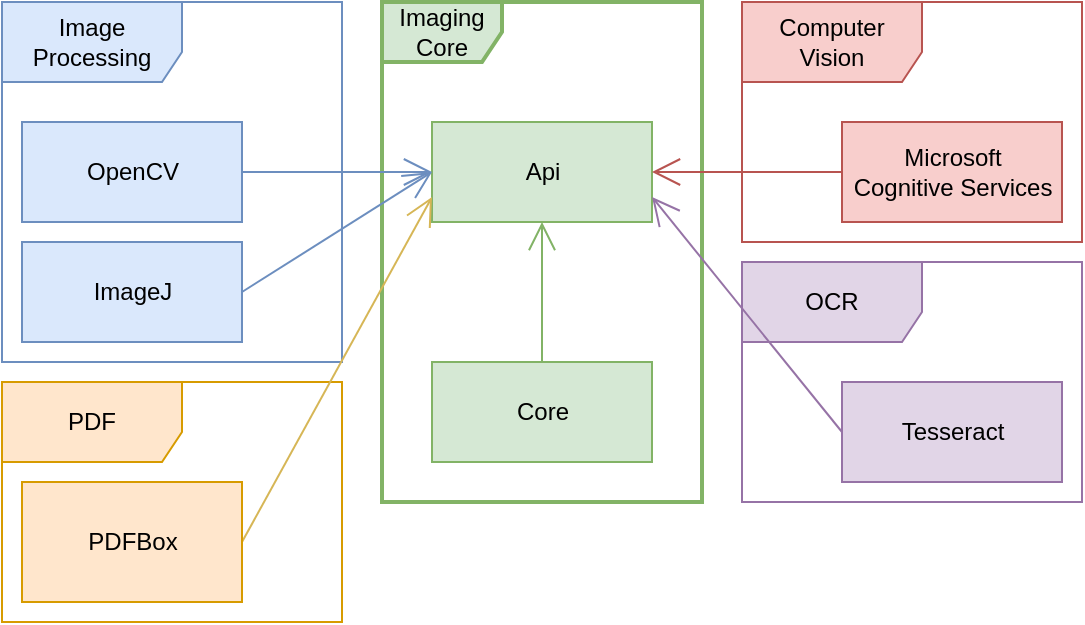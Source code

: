 <mxfile version="13.7.9" type="device"><diagram id="Ylxj_0b_zs24TeH4lLF7" name="Page-1"><mxGraphModel dx="813" dy="558" grid="1" gridSize="10" guides="1" tooltips="1" connect="1" arrows="1" fold="1" page="1" pageScale="1" pageWidth="700" pageHeight="450" math="0" shadow="0"><root><mxCell id="0"/><mxCell id="1" parent="0"/><mxCell id="QwiKFzZQ-d2ylJXLY9Yn-19" value="Computer Vision" style="shape=umlFrame;whiteSpace=wrap;html=1;width=90;height=40;fillColor=#f8cecc;strokeColor=#b85450;" parent="1" vertex="1"><mxGeometry x="470" y="20" width="170" height="120" as="geometry"/></mxCell><mxCell id="QwiKFzZQ-d2ylJXLY9Yn-18" value="Image Processing" style="shape=umlFrame;whiteSpace=wrap;html=1;width=90;height=40;fillColor=#dae8fc;strokeColor=#6c8ebf;" parent="1" vertex="1"><mxGeometry x="100" y="20" width="170" height="180" as="geometry"/></mxCell><mxCell id="QwiKFzZQ-d2ylJXLY9Yn-22" value="Imaging Core" style="shape=umlFrame;whiteSpace=wrap;html=1;strokeWidth=2;fillColor=#d5e8d4;strokeColor=#82b366;" parent="1" vertex="1"><mxGeometry x="290" y="20" width="160" height="250" as="geometry"/></mxCell><mxCell id="QwiKFzZQ-d2ylJXLY9Yn-21" value="PDF" style="shape=umlFrame;whiteSpace=wrap;html=1;width=90;height=40;fillColor=#ffe6cc;strokeColor=#d79b00;" parent="1" vertex="1"><mxGeometry x="100" y="210" width="170" height="120" as="geometry"/></mxCell><mxCell id="QwiKFzZQ-d2ylJXLY9Yn-20" value="OCR" style="shape=umlFrame;whiteSpace=wrap;html=1;width=90;height=40;fillColor=#e1d5e7;strokeColor=#9673a6;" parent="1" vertex="1"><mxGeometry x="470" y="150" width="170" height="120" as="geometry"/></mxCell><mxCell id="QwiKFzZQ-d2ylJXLY9Yn-1" value="Api" style="html=1;fillColor=#d5e8d4;strokeColor=#82b366;" parent="1" vertex="1"><mxGeometry x="315" y="80" width="110" height="50" as="geometry"/></mxCell><mxCell id="QwiKFzZQ-d2ylJXLY9Yn-2" value="Core" style="html=1;fillColor=#d5e8d4;strokeColor=#82b366;" parent="1" vertex="1"><mxGeometry x="315" y="200" width="110" height="50" as="geometry"/></mxCell><mxCell id="QwiKFzZQ-d2ylJXLY9Yn-4" value="OpenCV" style="html=1;fillColor=#dae8fc;strokeColor=#6c8ebf;" parent="1" vertex="1"><mxGeometry x="110" y="80" width="110" height="50" as="geometry"/></mxCell><mxCell id="lxouMCAXQMESCVHlXEmf-1" style="rounded=0;orthogonalLoop=1;jettySize=auto;html=1;exitX=1;exitY=0.5;exitDx=0;exitDy=0;entryX=0;entryY=0.75;entryDx=0;entryDy=0;fillColor=#fff2cc;strokeColor=#d6b656;endArrow=open;endFill=0;endSize=12;" parent="1" source="QwiKFzZQ-d2ylJXLY9Yn-8" target="QwiKFzZQ-d2ylJXLY9Yn-1" edge="1"><mxGeometry relative="1" as="geometry"/></mxCell><mxCell id="QwiKFzZQ-d2ylJXLY9Yn-8" value="PDFBox" style="html=1;fillColor=#ffe6cc;strokeColor=#d79b00;" parent="1" vertex="1"><mxGeometry x="110" y="260" width="110" height="60" as="geometry"/></mxCell><mxCell id="QwiKFzZQ-d2ylJXLY9Yn-9" value="Tesseract&lt;br&gt;" style="html=1;fillColor=#e1d5e7;strokeColor=#9673a6;" parent="1" vertex="1"><mxGeometry x="520" y="210" width="110" height="50" as="geometry"/></mxCell><mxCell id="QwiKFzZQ-d2ylJXLY9Yn-10" value="Microsoft&lt;br&gt;Cognitive Services&lt;br&gt;" style="html=1;fillColor=#f8cecc;strokeColor=#b85450;" parent="1" vertex="1"><mxGeometry x="520" y="80" width="110" height="50" as="geometry"/></mxCell><mxCell id="QwiKFzZQ-d2ylJXLY9Yn-11" value="" style="endArrow=open;endFill=1;endSize=12;html=1;fillColor=#d5e8d4;strokeColor=#82b366;" parent="1" source="QwiKFzZQ-d2ylJXLY9Yn-2" target="QwiKFzZQ-d2ylJXLY9Yn-1" edge="1"><mxGeometry width="160" relative="1" as="geometry"><mxPoint x="180" y="390" as="sourcePoint"/><mxPoint x="340" y="390" as="targetPoint"/></mxGeometry></mxCell><mxCell id="QwiKFzZQ-d2ylJXLY9Yn-14" value="" style="endArrow=open;endFill=1;endSize=12;html=1;fillColor=#dae8fc;strokeColor=#6c8ebf;entryX=0;entryY=0.5;entryDx=0;entryDy=0;" parent="1" source="QwiKFzZQ-d2ylJXLY9Yn-4" target="QwiKFzZQ-d2ylJXLY9Yn-1" edge="1"><mxGeometry width="160" relative="1" as="geometry"><mxPoint x="200" y="470" as="sourcePoint"/><mxPoint x="360" y="470" as="targetPoint"/></mxGeometry></mxCell><mxCell id="QwiKFzZQ-d2ylJXLY9Yn-16" value="" style="endArrow=open;endFill=1;endSize=12;html=1;fillColor=#e1d5e7;strokeColor=#9673a6;entryX=1;entryY=0.75;entryDx=0;entryDy=0;exitX=0;exitY=0.5;exitDx=0;exitDy=0;" parent="1" source="QwiKFzZQ-d2ylJXLY9Yn-9" target="QwiKFzZQ-d2ylJXLY9Yn-1" edge="1"><mxGeometry width="160" relative="1" as="geometry"><mxPoint x="180" y="480" as="sourcePoint"/><mxPoint x="340" y="480" as="targetPoint"/></mxGeometry></mxCell><mxCell id="QwiKFzZQ-d2ylJXLY9Yn-17" value="" style="endArrow=open;endFill=1;endSize=12;html=1;fillColor=#f8cecc;strokeColor=#b85450;entryX=1;entryY=0.5;entryDx=0;entryDy=0;" parent="1" source="QwiKFzZQ-d2ylJXLY9Yn-10" target="QwiKFzZQ-d2ylJXLY9Yn-1" edge="1"><mxGeometry width="160" relative="1" as="geometry"><mxPoint x="240" y="430" as="sourcePoint"/><mxPoint x="400" y="430" as="targetPoint"/></mxGeometry></mxCell><mxCell id="gZdt0Xd-WqWPw0UXdV1w-1" value="ImageJ" style="html=1;fillColor=#dae8fc;strokeColor=#6c8ebf;" vertex="1" parent="1"><mxGeometry x="110" y="140" width="110" height="50" as="geometry"/></mxCell><mxCell id="gZdt0Xd-WqWPw0UXdV1w-3" value="" style="endArrow=open;endFill=1;endSize=12;html=1;fillColor=#dae8fc;strokeColor=#6c8ebf;entryX=0;entryY=0.5;entryDx=0;entryDy=0;exitX=1;exitY=0.5;exitDx=0;exitDy=0;" edge="1" parent="1" source="gZdt0Xd-WqWPw0UXdV1w-1" target="QwiKFzZQ-d2ylJXLY9Yn-1"><mxGeometry width="160" relative="1" as="geometry"><mxPoint x="230" y="115" as="sourcePoint"/><mxPoint x="325" y="115" as="targetPoint"/></mxGeometry></mxCell></root></mxGraphModel></diagram></mxfile>
